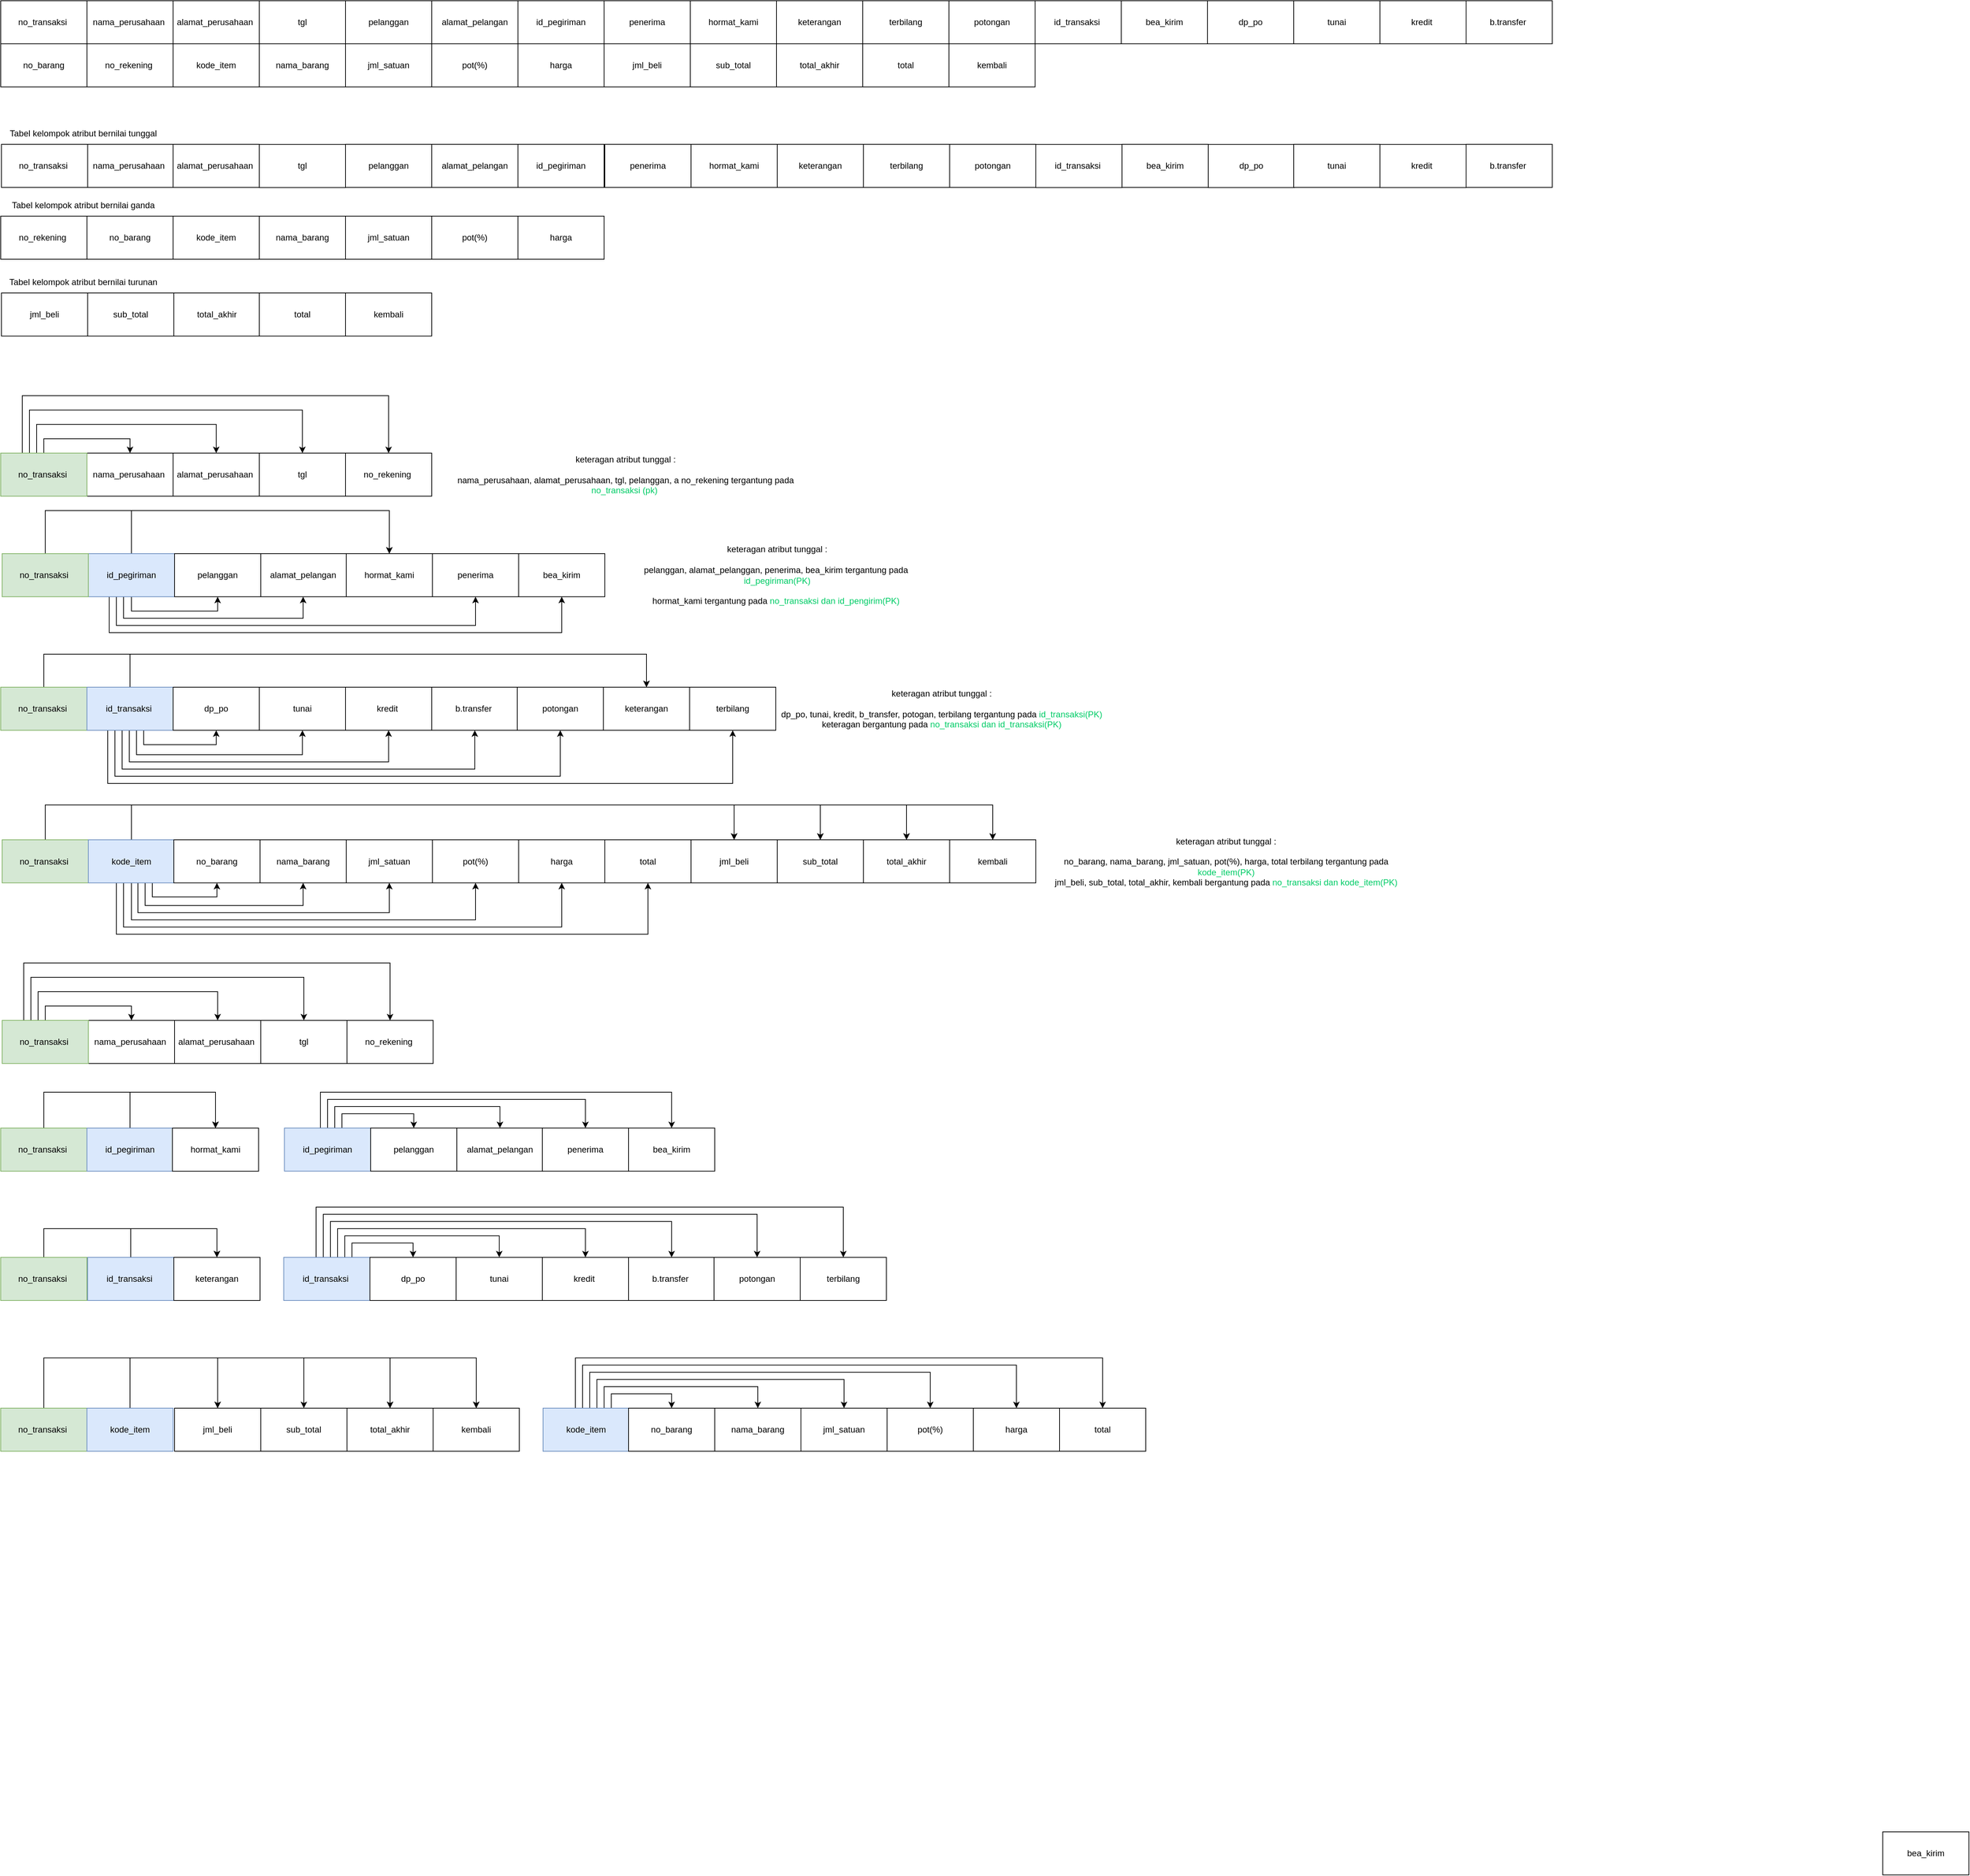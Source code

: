 <mxfile version="22.1.11" type="github">
  <diagram name="Page-1" id="kBbhrOJurJT0HmkiyJ2V">
    <mxGraphModel dx="1820" dy="1004" grid="1" gridSize="10" guides="1" tooltips="1" connect="1" arrows="1" fold="1" page="1" pageScale="1" pageWidth="850" pageHeight="1100" math="0" shadow="0">
      <root>
        <mxCell id="0" />
        <mxCell id="1" parent="0" />
        <mxCell id="bpbYqcK5zOJnf0tQpgTc-2" value="nama_perusahaan&amp;nbsp;" style="rounded=0;whiteSpace=wrap;html=1;" parent="1" vertex="1">
          <mxGeometry x="150" y="130" width="120" height="60" as="geometry" />
        </mxCell>
        <mxCell id="bpbYqcK5zOJnf0tQpgTc-3" value="alamat_perusahaan&amp;nbsp;" style="rounded=0;whiteSpace=wrap;html=1;" parent="1" vertex="1">
          <mxGeometry x="270" y="130" width="120" height="60" as="geometry" />
        </mxCell>
        <mxCell id="bpbYqcK5zOJnf0tQpgTc-4" value="no_transaksi&amp;nbsp;" style="rounded=0;whiteSpace=wrap;html=1;" parent="1" vertex="1">
          <mxGeometry x="30" y="130" width="120" height="60" as="geometry" />
        </mxCell>
        <mxCell id="bpbYqcK5zOJnf0tQpgTc-5" value="tgl" style="rounded=0;whiteSpace=wrap;html=1;" parent="1" vertex="1">
          <mxGeometry x="390" y="130" width="120" height="60" as="geometry" />
        </mxCell>
        <mxCell id="bpbYqcK5zOJnf0tQpgTc-7" value="alamat_pelangan" style="rounded=0;whiteSpace=wrap;html=1;" parent="1" vertex="1">
          <mxGeometry x="630" y="130" width="120" height="60" as="geometry" />
        </mxCell>
        <mxCell id="bpbYqcK5zOJnf0tQpgTc-8" value="penerima" style="rounded=0;whiteSpace=wrap;html=1;" parent="1" vertex="1">
          <mxGeometry x="870" y="130" width="120" height="60" as="geometry" />
        </mxCell>
        <mxCell id="bpbYqcK5zOJnf0tQpgTc-9" value="hormat_kami" style="rounded=0;whiteSpace=wrap;html=1;" parent="1" vertex="1">
          <mxGeometry x="990" y="130" width="120" height="60" as="geometry" />
        </mxCell>
        <mxCell id="bpbYqcK5zOJnf0tQpgTc-10" value="keterangan" style="rounded=0;whiteSpace=wrap;html=1;" parent="1" vertex="1">
          <mxGeometry x="1110" y="130" width="120" height="60" as="geometry" />
        </mxCell>
        <mxCell id="bpbYqcK5zOJnf0tQpgTc-11" value="terbilang" style="rounded=0;whiteSpace=wrap;html=1;" parent="1" vertex="1">
          <mxGeometry x="1230" y="130" width="120" height="60" as="geometry" />
        </mxCell>
        <mxCell id="bpbYqcK5zOJnf0tQpgTc-12" value="potongan" style="rounded=0;whiteSpace=wrap;html=1;" parent="1" vertex="1">
          <mxGeometry x="1350" y="130" width="120" height="60" as="geometry" />
        </mxCell>
        <mxCell id="bpbYqcK5zOJnf0tQpgTc-13" value="id_transaksi&amp;nbsp;" style="rounded=0;whiteSpace=wrap;html=1;" parent="1" vertex="1">
          <mxGeometry x="1470" y="130" width="120" height="60" as="geometry" />
        </mxCell>
        <mxCell id="bpbYqcK5zOJnf0tQpgTc-14" value="dp_po" style="rounded=0;whiteSpace=wrap;html=1;" parent="1" vertex="1">
          <mxGeometry x="1710" y="130" width="120" height="60" as="geometry" />
        </mxCell>
        <mxCell id="bpbYqcK5zOJnf0tQpgTc-15" value="tunai" style="rounded=0;whiteSpace=wrap;html=1;" parent="1" vertex="1">
          <mxGeometry x="1830" y="130" width="120" height="60" as="geometry" />
        </mxCell>
        <mxCell id="bpbYqcK5zOJnf0tQpgTc-16" value="kredit&amp;nbsp;" style="rounded=0;whiteSpace=wrap;html=1;" parent="1" vertex="1">
          <mxGeometry x="1950" y="130" width="120" height="60" as="geometry" />
        </mxCell>
        <mxCell id="bpbYqcK5zOJnf0tQpgTc-17" value="b.transfer&amp;nbsp;" style="rounded=0;whiteSpace=wrap;html=1;" parent="1" vertex="1">
          <mxGeometry x="2070" y="130" width="120" height="60" as="geometry" />
        </mxCell>
        <mxCell id="bpbYqcK5zOJnf0tQpgTc-18" value="no_barang" style="rounded=0;whiteSpace=wrap;html=1;" parent="1" vertex="1">
          <mxGeometry x="30" y="190" width="120" height="60" as="geometry" />
        </mxCell>
        <mxCell id="bpbYqcK5zOJnf0tQpgTc-20" value="no_rekening&amp;nbsp;" style="rounded=0;whiteSpace=wrap;html=1;" parent="1" vertex="1">
          <mxGeometry x="150" y="190" width="120" height="60" as="geometry" />
        </mxCell>
        <mxCell id="bpbYqcK5zOJnf0tQpgTc-21" value="kode_item" style="rounded=0;whiteSpace=wrap;html=1;" parent="1" vertex="1">
          <mxGeometry x="270" y="190" width="120" height="60" as="geometry" />
        </mxCell>
        <mxCell id="bpbYqcK5zOJnf0tQpgTc-22" value="nama_barang" style="rounded=0;whiteSpace=wrap;html=1;" parent="1" vertex="1">
          <mxGeometry x="390" y="190" width="120" height="60" as="geometry" />
        </mxCell>
        <mxCell id="bpbYqcK5zOJnf0tQpgTc-23" value="jml_satuan" style="rounded=0;whiteSpace=wrap;html=1;" parent="1" vertex="1">
          <mxGeometry x="510" y="190" width="120" height="60" as="geometry" />
        </mxCell>
        <mxCell id="bpbYqcK5zOJnf0tQpgTc-24" value="pot(%)" style="rounded=0;whiteSpace=wrap;html=1;" parent="1" vertex="1">
          <mxGeometry x="630" y="190" width="120" height="60" as="geometry" />
        </mxCell>
        <mxCell id="bpbYqcK5zOJnf0tQpgTc-25" value="harga" style="rounded=0;whiteSpace=wrap;html=1;" parent="1" vertex="1">
          <mxGeometry x="750" y="190" width="120" height="60" as="geometry" />
        </mxCell>
        <mxCell id="bpbYqcK5zOJnf0tQpgTc-26" value="jml_beli" style="rounded=0;whiteSpace=wrap;html=1;" parent="1" vertex="1">
          <mxGeometry x="870" y="190" width="120" height="60" as="geometry" />
        </mxCell>
        <mxCell id="bpbYqcK5zOJnf0tQpgTc-27" value="sub_total" style="rounded=0;whiteSpace=wrap;html=1;" parent="1" vertex="1">
          <mxGeometry x="990" y="190" width="120" height="60" as="geometry" />
        </mxCell>
        <mxCell id="bpbYqcK5zOJnf0tQpgTc-28" value="total_akhir" style="rounded=0;whiteSpace=wrap;html=1;" parent="1" vertex="1">
          <mxGeometry x="1110" y="190" width="120" height="60" as="geometry" />
        </mxCell>
        <mxCell id="bpbYqcK5zOJnf0tQpgTc-31" value="nama_perusahaan&amp;nbsp;" style="rounded=0;whiteSpace=wrap;html=1;" parent="1" vertex="1">
          <mxGeometry x="150" y="330" width="120" height="60" as="geometry" />
        </mxCell>
        <mxCell id="bpbYqcK5zOJnf0tQpgTc-32" value="alamat_perusahaan&amp;nbsp;" style="rounded=0;whiteSpace=wrap;html=1;" parent="1" vertex="1">
          <mxGeometry x="270" y="330" width="120" height="60" as="geometry" />
        </mxCell>
        <mxCell id="bpbYqcK5zOJnf0tQpgTc-33" value="no_transaksi&amp;nbsp;" style="rounded=0;whiteSpace=wrap;html=1;" parent="1" vertex="1">
          <mxGeometry x="31" y="330" width="120" height="60" as="geometry" />
        </mxCell>
        <mxCell id="bpbYqcK5zOJnf0tQpgTc-34" value="tgl" style="rounded=0;whiteSpace=wrap;html=1;" parent="1" vertex="1">
          <mxGeometry x="390" y="330.18" width="120" height="60" as="geometry" />
        </mxCell>
        <mxCell id="bpbYqcK5zOJnf0tQpgTc-35" value="pelanggan" style="rounded=0;whiteSpace=wrap;html=1;" parent="1" vertex="1">
          <mxGeometry x="510" y="330" width="120" height="60" as="geometry" />
        </mxCell>
        <mxCell id="bpbYqcK5zOJnf0tQpgTc-37" value="alamat_pelangan" style="rounded=0;whiteSpace=wrap;html=1;" parent="1" vertex="1">
          <mxGeometry x="630" y="330" width="120" height="60" as="geometry" />
        </mxCell>
        <mxCell id="bpbYqcK5zOJnf0tQpgTc-38" value="penerima" style="rounded=0;whiteSpace=wrap;html=1;" parent="1" vertex="1">
          <mxGeometry x="871" y="330" width="120" height="60" as="geometry" />
        </mxCell>
        <mxCell id="bpbYqcK5zOJnf0tQpgTc-41" value="keterangan" style="rounded=0;whiteSpace=wrap;html=1;" parent="1" vertex="1">
          <mxGeometry x="1111" y="330" width="120" height="60" as="geometry" />
        </mxCell>
        <mxCell id="bpbYqcK5zOJnf0tQpgTc-42" value="terbilang" style="rounded=0;whiteSpace=wrap;html=1;" parent="1" vertex="1">
          <mxGeometry x="1231" y="330" width="120" height="60" as="geometry" />
        </mxCell>
        <mxCell id="bpbYqcK5zOJnf0tQpgTc-43" value="potongan" style="rounded=0;whiteSpace=wrap;html=1;" parent="1" vertex="1">
          <mxGeometry x="1351" y="330" width="120" height="60" as="geometry" />
        </mxCell>
        <mxCell id="bpbYqcK5zOJnf0tQpgTc-44" value="id_transaksi&amp;nbsp;" style="rounded=0;whiteSpace=wrap;html=1;" parent="1" vertex="1">
          <mxGeometry x="1471" y="330.18" width="120" height="60" as="geometry" />
        </mxCell>
        <mxCell id="bpbYqcK5zOJnf0tQpgTc-45" value="dp_po" style="rounded=0;whiteSpace=wrap;html=1;" parent="1" vertex="1">
          <mxGeometry x="1711" y="330.18" width="120" height="60" as="geometry" />
        </mxCell>
        <mxCell id="bpbYqcK5zOJnf0tQpgTc-46" value="tunai" style="rounded=0;whiteSpace=wrap;html=1;" parent="1" vertex="1">
          <mxGeometry x="1830" y="330" width="120" height="60" as="geometry" />
        </mxCell>
        <mxCell id="bpbYqcK5zOJnf0tQpgTc-47" value="kredit&amp;nbsp;" style="rounded=0;whiteSpace=wrap;html=1;" parent="1" vertex="1">
          <mxGeometry x="1950" y="330.18" width="120" height="60" as="geometry" />
        </mxCell>
        <mxCell id="bpbYqcK5zOJnf0tQpgTc-48" value="b.transfer&amp;nbsp;" style="rounded=0;whiteSpace=wrap;html=1;" parent="1" vertex="1">
          <mxGeometry x="2070" y="330" width="120" height="60" as="geometry" />
        </mxCell>
        <mxCell id="bpbYqcK5zOJnf0tQpgTc-51" value="no_rekening&amp;nbsp;" style="rounded=0;whiteSpace=wrap;html=1;" parent="1" vertex="1">
          <mxGeometry x="30" y="430" width="120" height="60" as="geometry" />
        </mxCell>
        <mxCell id="bpbYqcK5zOJnf0tQpgTc-52" value="no_barang" style="rounded=0;whiteSpace=wrap;html=1;" parent="1" vertex="1">
          <mxGeometry x="150" y="430" width="120" height="60" as="geometry" />
        </mxCell>
        <mxCell id="bpbYqcK5zOJnf0tQpgTc-53" value="kode_item" style="rounded=0;whiteSpace=wrap;html=1;" parent="1" vertex="1">
          <mxGeometry x="270" y="430" width="120" height="60" as="geometry" />
        </mxCell>
        <mxCell id="bpbYqcK5zOJnf0tQpgTc-54" value="nama_barang" style="rounded=0;whiteSpace=wrap;html=1;" parent="1" vertex="1">
          <mxGeometry x="390" y="430" width="120" height="60" as="geometry" />
        </mxCell>
        <mxCell id="bpbYqcK5zOJnf0tQpgTc-55" value="jml_satuan" style="rounded=0;whiteSpace=wrap;html=1;" parent="1" vertex="1">
          <mxGeometry x="510" y="430" width="120" height="60" as="geometry" />
        </mxCell>
        <mxCell id="bpbYqcK5zOJnf0tQpgTc-56" value="pot(%)" style="rounded=0;whiteSpace=wrap;html=1;" parent="1" vertex="1">
          <mxGeometry x="630" y="430" width="120" height="60" as="geometry" />
        </mxCell>
        <mxCell id="bpbYqcK5zOJnf0tQpgTc-57" value="harga" style="rounded=0;whiteSpace=wrap;html=1;" parent="1" vertex="1">
          <mxGeometry x="750" y="430" width="120" height="60" as="geometry" />
        </mxCell>
        <mxCell id="bpbYqcK5zOJnf0tQpgTc-59" value="jml_beli" style="rounded=0;whiteSpace=wrap;html=1;" parent="1" vertex="1">
          <mxGeometry x="31" y="537" width="120" height="60" as="geometry" />
        </mxCell>
        <mxCell id="bpbYqcK5zOJnf0tQpgTc-60" value="sub_total" style="rounded=0;whiteSpace=wrap;html=1;" parent="1" vertex="1">
          <mxGeometry x="151" y="537" width="120" height="60" as="geometry" />
        </mxCell>
        <mxCell id="bpbYqcK5zOJnf0tQpgTc-61" value="total_akhir" style="rounded=0;whiteSpace=wrap;html=1;" parent="1" vertex="1">
          <mxGeometry x="271" y="537" width="120" height="60" as="geometry" />
        </mxCell>
        <mxCell id="bpbYqcK5zOJnf0tQpgTc-62" value="Tabel kelompok atribut bernilai tunggal" style="text;html=1;strokeColor=none;fillColor=none;align=center;verticalAlign=middle;whiteSpace=wrap;rounded=0;" parent="1" vertex="1">
          <mxGeometry x="30" y="300" width="230" height="30" as="geometry" />
        </mxCell>
        <mxCell id="bpbYqcK5zOJnf0tQpgTc-63" value="Tabel kelompok atribut bernilai ganda" style="text;html=1;strokeColor=none;fillColor=none;align=center;verticalAlign=middle;whiteSpace=wrap;rounded=0;" parent="1" vertex="1">
          <mxGeometry x="30" y="400" width="230" height="30" as="geometry" />
        </mxCell>
        <mxCell id="bpbYqcK5zOJnf0tQpgTc-64" value="Tabel kelompok atribut bernilai turunan" style="text;html=1;strokeColor=none;fillColor=none;align=center;verticalAlign=middle;whiteSpace=wrap;rounded=0;" parent="1" vertex="1">
          <mxGeometry x="30" y="507" width="230" height="30" as="geometry" />
        </mxCell>
        <mxCell id="bpbYqcK5zOJnf0tQpgTc-66" value="nama_perusahaan&amp;nbsp;" style="rounded=0;whiteSpace=wrap;html=1;" parent="1" vertex="1">
          <mxGeometry x="150" y="760" width="120" height="60" as="geometry" />
        </mxCell>
        <mxCell id="bpbYqcK5zOJnf0tQpgTc-67" value="alamat_perusahaan&amp;nbsp;" style="rounded=0;whiteSpace=wrap;html=1;" parent="1" vertex="1">
          <mxGeometry x="270" y="760" width="120" height="60" as="geometry" />
        </mxCell>
        <mxCell id="DfzfDWxTVEacT_CZlP5h-1" style="edgeStyle=orthogonalEdgeStyle;rounded=0;orthogonalLoop=1;jettySize=auto;html=1;entryX=0.5;entryY=0;entryDx=0;entryDy=0;" edge="1" parent="1" source="bpbYqcK5zOJnf0tQpgTc-68" target="bpbYqcK5zOJnf0tQpgTc-66">
          <mxGeometry relative="1" as="geometry" />
        </mxCell>
        <mxCell id="DfzfDWxTVEacT_CZlP5h-2" style="edgeStyle=orthogonalEdgeStyle;rounded=0;orthogonalLoop=1;jettySize=auto;html=1;entryX=0.5;entryY=0;entryDx=0;entryDy=0;" edge="1" parent="1" source="bpbYqcK5zOJnf0tQpgTc-68" target="bpbYqcK5zOJnf0tQpgTc-67">
          <mxGeometry relative="1" as="geometry">
            <Array as="points">
              <mxPoint x="80" y="720" />
              <mxPoint x="330" y="720" />
            </Array>
          </mxGeometry>
        </mxCell>
        <mxCell id="DfzfDWxTVEacT_CZlP5h-3" style="edgeStyle=orthogonalEdgeStyle;rounded=0;orthogonalLoop=1;jettySize=auto;html=1;entryX=0.5;entryY=0;entryDx=0;entryDy=0;" edge="1" parent="1" source="bpbYqcK5zOJnf0tQpgTc-68" target="bpbYqcK5zOJnf0tQpgTc-69">
          <mxGeometry relative="1" as="geometry">
            <Array as="points">
              <mxPoint x="70" y="700" />
              <mxPoint x="450" y="700" />
            </Array>
          </mxGeometry>
        </mxCell>
        <mxCell id="DfzfDWxTVEacT_CZlP5h-4" style="edgeStyle=orthogonalEdgeStyle;rounded=0;orthogonalLoop=1;jettySize=auto;html=1;entryX=0.5;entryY=0;entryDx=0;entryDy=0;" edge="1" parent="1" source="bpbYqcK5zOJnf0tQpgTc-68" target="bpbYqcK5zOJnf0tQpgTc-73">
          <mxGeometry relative="1" as="geometry">
            <Array as="points">
              <mxPoint x="60" y="680" />
              <mxPoint x="570" y="680" />
            </Array>
          </mxGeometry>
        </mxCell>
        <mxCell id="bpbYqcK5zOJnf0tQpgTc-68" value="no_transaksi&amp;nbsp;" style="rounded=0;whiteSpace=wrap;html=1;fillColor=#d5e8d4;strokeColor=#82b366;" parent="1" vertex="1">
          <mxGeometry x="30" y="760" width="120" height="60" as="geometry" />
        </mxCell>
        <mxCell id="bpbYqcK5zOJnf0tQpgTc-69" value="tgl" style="rounded=0;whiteSpace=wrap;html=1;" parent="1" vertex="1">
          <mxGeometry x="390" y="760" width="120" height="60" as="geometry" />
        </mxCell>
        <mxCell id="bpbYqcK5zOJnf0tQpgTc-73" value="no_rekening&amp;nbsp;" style="rounded=0;whiteSpace=wrap;html=1;" parent="1" vertex="1">
          <mxGeometry x="510" y="760" width="120" height="60" as="geometry" />
        </mxCell>
        <mxCell id="bpbYqcK5zOJnf0tQpgTc-74" value="hormat_kami" style="rounded=0;whiteSpace=wrap;html=1;" parent="1" vertex="1">
          <mxGeometry x="991" y="330" width="120" height="60" as="geometry" />
        </mxCell>
        <mxCell id="bpbYqcK5zOJnf0tQpgTc-130" value="total" style="rounded=0;whiteSpace=wrap;html=1;" parent="1" vertex="1">
          <mxGeometry x="1230" y="190" width="120" height="60" as="geometry" />
        </mxCell>
        <mxCell id="feltQatrJIaa5L92mKcE-1" value="total" style="rounded=0;whiteSpace=wrap;html=1;" parent="1" vertex="1">
          <mxGeometry x="390" y="537" width="120" height="60" as="geometry" />
        </mxCell>
        <mxCell id="feltQatrJIaa5L92mKcE-2" value="kembali" style="rounded=0;whiteSpace=wrap;html=1;" parent="1" vertex="1">
          <mxGeometry x="510" y="537" width="120" height="60" as="geometry" />
        </mxCell>
        <mxCell id="GXvbKSVf6ufCUX1Tdscx-1" value="kembali" style="rounded=0;whiteSpace=wrap;html=1;" parent="1" vertex="1">
          <mxGeometry x="1350" y="190" width="120" height="60" as="geometry" />
        </mxCell>
        <mxCell id="GXvbKSVf6ufCUX1Tdscx-2" value="keteragan atribut tunggal :&lt;br&gt;&lt;br&gt;nama_perusahaan, alamat_perusahaan, tgl, pelanggan, a no_rekening tergantung pada &lt;font color=&quot;#00cc66&quot;&gt;no_transaksi&amp;nbsp;&lt;/font&gt;&lt;font color=&quot;#00cc66&quot;&gt;(pk)&lt;/font&gt;&amp;nbsp;" style="text;html=1;strokeColor=none;fillColor=none;align=center;verticalAlign=middle;whiteSpace=wrap;rounded=0;" parent="1" vertex="1">
          <mxGeometry x="630" y="760" width="540" height="60" as="geometry" />
        </mxCell>
        <mxCell id="GXvbKSVf6ufCUX1Tdscx-3" value="keteragan atribut tunggal :&lt;br&gt;&lt;br&gt;pelanggan, alamat_pelanggan, penerima, bea_kirim tergantung pada&amp;nbsp;&lt;br&gt;&lt;font color=&quot;#00cc66&quot;&gt;id_pegiriman(PK)&lt;br&gt;&lt;br&gt;&lt;/font&gt;hormat_kami tergantung pada &lt;font color=&quot;#00cc66&quot;&gt;no_transaksi dan id_pengirim(PK)&amp;nbsp;&lt;br&gt;&lt;/font&gt;" style="text;html=1;strokeColor=none;fillColor=none;align=center;verticalAlign=middle;whiteSpace=wrap;rounded=0;" parent="1" vertex="1">
          <mxGeometry x="871" y="885" width="480" height="90" as="geometry" />
        </mxCell>
        <mxCell id="GXvbKSVf6ufCUX1Tdscx-14" value="keteragan atribut tunggal :&lt;br&gt;&lt;br&gt;dp_po, tunai, kredit, b_transfer, potogan, terbilang tergantung pada &lt;font color=&quot;#00cc66&quot;&gt;id_transaksi(PK)&lt;/font&gt;&lt;br&gt;keteragan bergantung pada &lt;font color=&quot;#00cc66&quot;&gt;no_transaksi dan id_transaksi(PK)&lt;/font&gt;" style="text;html=1;strokeColor=none;fillColor=none;align=center;verticalAlign=middle;whiteSpace=wrap;rounded=0;" parent="1" vertex="1">
          <mxGeometry x="1110" y="1081.5" width="460" height="69" as="geometry" />
        </mxCell>
        <mxCell id="GXvbKSVf6ufCUX1Tdscx-15" value="pelanggan" style="rounded=0;whiteSpace=wrap;html=1;" parent="1" vertex="1">
          <mxGeometry x="510" y="130" width="120" height="60" as="geometry" />
        </mxCell>
        <mxCell id="GXvbKSVf6ufCUX1Tdscx-132" value="id_pegiriman" style="rounded=0;whiteSpace=wrap;html=1;" parent="1" vertex="1">
          <mxGeometry x="750" y="330" width="120" height="60" as="geometry" />
        </mxCell>
        <mxCell id="GXvbKSVf6ufCUX1Tdscx-133" value="id_pegiriman" style="rounded=0;whiteSpace=wrap;html=1;" parent="1" vertex="1">
          <mxGeometry x="750" y="130" width="120" height="60" as="geometry" />
        </mxCell>
        <mxCell id="GXvbKSVf6ufCUX1Tdscx-134" value="bea_kirim" style="rounded=0;whiteSpace=wrap;html=1;" parent="1" vertex="1">
          <mxGeometry x="1590" y="130" width="120" height="60" as="geometry" />
        </mxCell>
        <mxCell id="GXvbKSVf6ufCUX1Tdscx-135" value="bea_kirim" style="rounded=0;whiteSpace=wrap;html=1;" parent="1" vertex="1">
          <mxGeometry x="1591" y="330" width="120" height="60" as="geometry" />
        </mxCell>
        <mxCell id="DfzfDWxTVEacT_CZlP5h-13" style="edgeStyle=orthogonalEdgeStyle;rounded=0;orthogonalLoop=1;jettySize=auto;html=1;entryX=0.5;entryY=0;entryDx=0;entryDy=0;" edge="1" parent="1" source="DfzfDWxTVEacT_CZlP5h-5" target="DfzfDWxTVEacT_CZlP5h-9">
          <mxGeometry relative="1" as="geometry">
            <Array as="points">
              <mxPoint x="212" y="840" />
              <mxPoint x="571" y="840" />
            </Array>
          </mxGeometry>
        </mxCell>
        <mxCell id="DfzfDWxTVEacT_CZlP5h-14" style="edgeStyle=orthogonalEdgeStyle;rounded=0;orthogonalLoop=1;jettySize=auto;html=1;entryX=0.5;entryY=1;entryDx=0;entryDy=0;" edge="1" parent="1" source="DfzfDWxTVEacT_CZlP5h-5" target="DfzfDWxTVEacT_CZlP5h-8">
          <mxGeometry relative="1" as="geometry">
            <Array as="points">
              <mxPoint x="212" y="980" />
              <mxPoint x="332" y="980" />
            </Array>
          </mxGeometry>
        </mxCell>
        <mxCell id="DfzfDWxTVEacT_CZlP5h-15" style="edgeStyle=orthogonalEdgeStyle;rounded=0;orthogonalLoop=1;jettySize=auto;html=1;entryX=0.5;entryY=1;entryDx=0;entryDy=0;" edge="1" parent="1" source="DfzfDWxTVEacT_CZlP5h-5" target="DfzfDWxTVEacT_CZlP5h-7">
          <mxGeometry relative="1" as="geometry">
            <Array as="points">
              <mxPoint x="201" y="990" />
              <mxPoint x="451" y="990" />
            </Array>
          </mxGeometry>
        </mxCell>
        <mxCell id="DfzfDWxTVEacT_CZlP5h-16" style="edgeStyle=orthogonalEdgeStyle;rounded=0;orthogonalLoop=1;jettySize=auto;html=1;entryX=0.5;entryY=1;entryDx=0;entryDy=0;" edge="1" parent="1" source="DfzfDWxTVEacT_CZlP5h-5" target="DfzfDWxTVEacT_CZlP5h-11">
          <mxGeometry relative="1" as="geometry">
            <Array as="points">
              <mxPoint x="191" y="1000" />
              <mxPoint x="691" y="1000" />
            </Array>
          </mxGeometry>
        </mxCell>
        <mxCell id="DfzfDWxTVEacT_CZlP5h-17" style="edgeStyle=orthogonalEdgeStyle;rounded=0;orthogonalLoop=1;jettySize=auto;html=1;entryX=0.5;entryY=1;entryDx=0;entryDy=0;" edge="1" parent="1" source="DfzfDWxTVEacT_CZlP5h-5" target="DfzfDWxTVEacT_CZlP5h-10">
          <mxGeometry relative="1" as="geometry">
            <Array as="points">
              <mxPoint x="181" y="1010" />
              <mxPoint x="811" y="1010" />
            </Array>
          </mxGeometry>
        </mxCell>
        <mxCell id="DfzfDWxTVEacT_CZlP5h-5" value="id_pegiriman" style="rounded=0;whiteSpace=wrap;html=1;fillColor=#dae8fc;strokeColor=#6c8ebf;" vertex="1" parent="1">
          <mxGeometry x="152" y="900" width="120" height="60" as="geometry" />
        </mxCell>
        <mxCell id="DfzfDWxTVEacT_CZlP5h-12" style="edgeStyle=orthogonalEdgeStyle;rounded=0;orthogonalLoop=1;jettySize=auto;html=1;entryX=0.5;entryY=0;entryDx=0;entryDy=0;" edge="1" parent="1" source="DfzfDWxTVEacT_CZlP5h-6" target="DfzfDWxTVEacT_CZlP5h-9">
          <mxGeometry relative="1" as="geometry">
            <Array as="points">
              <mxPoint x="92" y="840" />
              <mxPoint x="571" y="840" />
            </Array>
          </mxGeometry>
        </mxCell>
        <mxCell id="DfzfDWxTVEacT_CZlP5h-6" value="no_transaksi&amp;nbsp;" style="rounded=0;whiteSpace=wrap;html=1;fillColor=#d5e8d4;strokeColor=#82b366;" vertex="1" parent="1">
          <mxGeometry x="32" y="900" width="120" height="60" as="geometry" />
        </mxCell>
        <mxCell id="DfzfDWxTVEacT_CZlP5h-7" value="alamat_pelangan" style="rounded=0;whiteSpace=wrap;html=1;" vertex="1" parent="1">
          <mxGeometry x="391" y="900" width="120" height="60" as="geometry" />
        </mxCell>
        <mxCell id="DfzfDWxTVEacT_CZlP5h-8" value="pelanggan" style="rounded=0;whiteSpace=wrap;html=1;" vertex="1" parent="1">
          <mxGeometry x="272" y="900" width="120" height="60" as="geometry" />
        </mxCell>
        <mxCell id="DfzfDWxTVEacT_CZlP5h-9" value="hormat_kami" style="rounded=0;whiteSpace=wrap;html=1;" vertex="1" parent="1">
          <mxGeometry x="511" y="900" width="120" height="60" as="geometry" />
        </mxCell>
        <mxCell id="DfzfDWxTVEacT_CZlP5h-10" value="bea_kirim" style="rounded=0;whiteSpace=wrap;html=1;" vertex="1" parent="1">
          <mxGeometry x="751" y="900" width="120" height="60" as="geometry" />
        </mxCell>
        <mxCell id="DfzfDWxTVEacT_CZlP5h-11" value="penerima" style="rounded=0;whiteSpace=wrap;html=1;" vertex="1" parent="1">
          <mxGeometry x="631" y="900" width="120" height="60" as="geometry" />
        </mxCell>
        <mxCell id="DfzfDWxTVEacT_CZlP5h-33" style="edgeStyle=orthogonalEdgeStyle;rounded=0;orthogonalLoop=1;jettySize=auto;html=1;entryX=0.5;entryY=0;entryDx=0;entryDy=0;" edge="1" parent="1" source="DfzfDWxTVEacT_CZlP5h-18" target="DfzfDWxTVEacT_CZlP5h-25">
          <mxGeometry relative="1" as="geometry">
            <Array as="points">
              <mxPoint x="90" y="1040" />
              <mxPoint x="929" y="1040" />
            </Array>
          </mxGeometry>
        </mxCell>
        <mxCell id="DfzfDWxTVEacT_CZlP5h-18" value="no_transaksi&amp;nbsp;" style="rounded=0;whiteSpace=wrap;html=1;fillColor=#d5e8d4;strokeColor=#82b366;" vertex="1" parent="1">
          <mxGeometry x="30" y="1086" width="120" height="60" as="geometry" />
        </mxCell>
        <mxCell id="DfzfDWxTVEacT_CZlP5h-27" style="edgeStyle=orthogonalEdgeStyle;rounded=0;orthogonalLoop=1;jettySize=auto;html=1;entryX=0.5;entryY=1;entryDx=0;entryDy=0;" edge="1" parent="1" source="DfzfDWxTVEacT_CZlP5h-19" target="DfzfDWxTVEacT_CZlP5h-20">
          <mxGeometry relative="1" as="geometry">
            <Array as="points">
              <mxPoint x="229" y="1166" />
              <mxPoint x="330" y="1166" />
            </Array>
          </mxGeometry>
        </mxCell>
        <mxCell id="DfzfDWxTVEacT_CZlP5h-28" style="edgeStyle=orthogonalEdgeStyle;rounded=0;orthogonalLoop=1;jettySize=auto;html=1;entryX=0.5;entryY=1;entryDx=0;entryDy=0;" edge="1" parent="1" source="DfzfDWxTVEacT_CZlP5h-19" target="DfzfDWxTVEacT_CZlP5h-21">
          <mxGeometry relative="1" as="geometry">
            <Array as="points">
              <mxPoint x="219" y="1180" />
              <mxPoint x="450" y="1180" />
            </Array>
          </mxGeometry>
        </mxCell>
        <mxCell id="DfzfDWxTVEacT_CZlP5h-29" style="edgeStyle=orthogonalEdgeStyle;rounded=0;orthogonalLoop=1;jettySize=auto;html=1;entryX=0.5;entryY=1;entryDx=0;entryDy=0;" edge="1" parent="1" source="DfzfDWxTVEacT_CZlP5h-19" target="DfzfDWxTVEacT_CZlP5h-22">
          <mxGeometry relative="1" as="geometry">
            <Array as="points">
              <mxPoint x="209" y="1190" />
              <mxPoint x="570" y="1190" />
            </Array>
          </mxGeometry>
        </mxCell>
        <mxCell id="DfzfDWxTVEacT_CZlP5h-30" style="edgeStyle=orthogonalEdgeStyle;rounded=0;orthogonalLoop=1;jettySize=auto;html=1;entryX=0.5;entryY=1;entryDx=0;entryDy=0;" edge="1" parent="1" source="DfzfDWxTVEacT_CZlP5h-19" target="DfzfDWxTVEacT_CZlP5h-23">
          <mxGeometry relative="1" as="geometry">
            <Array as="points">
              <mxPoint x="199" y="1200" />
              <mxPoint x="690" y="1200" />
            </Array>
          </mxGeometry>
        </mxCell>
        <mxCell id="DfzfDWxTVEacT_CZlP5h-31" style="edgeStyle=orthogonalEdgeStyle;rounded=0;orthogonalLoop=1;jettySize=auto;html=1;entryX=0.5;entryY=0;entryDx=0;entryDy=0;" edge="1" parent="1" source="DfzfDWxTVEacT_CZlP5h-19" target="DfzfDWxTVEacT_CZlP5h-25">
          <mxGeometry relative="1" as="geometry">
            <Array as="points">
              <mxPoint x="210" y="1040" />
              <mxPoint x="929" y="1040" />
            </Array>
          </mxGeometry>
        </mxCell>
        <mxCell id="DfzfDWxTVEacT_CZlP5h-34" style="edgeStyle=orthogonalEdgeStyle;rounded=0;orthogonalLoop=1;jettySize=auto;html=1;entryX=0.5;entryY=1;entryDx=0;entryDy=0;" edge="1" parent="1" source="DfzfDWxTVEacT_CZlP5h-19" target="DfzfDWxTVEacT_CZlP5h-24">
          <mxGeometry relative="1" as="geometry">
            <Array as="points">
              <mxPoint x="189" y="1210" />
              <mxPoint x="809" y="1210" />
            </Array>
          </mxGeometry>
        </mxCell>
        <mxCell id="DfzfDWxTVEacT_CZlP5h-35" style="edgeStyle=orthogonalEdgeStyle;rounded=0;orthogonalLoop=1;jettySize=auto;html=1;entryX=0.5;entryY=1;entryDx=0;entryDy=0;" edge="1" parent="1" source="DfzfDWxTVEacT_CZlP5h-19" target="DfzfDWxTVEacT_CZlP5h-26">
          <mxGeometry relative="1" as="geometry">
            <Array as="points">
              <mxPoint x="179" y="1220" />
              <mxPoint x="1049" y="1220" />
            </Array>
          </mxGeometry>
        </mxCell>
        <mxCell id="DfzfDWxTVEacT_CZlP5h-19" value="id_transaksi&amp;nbsp;" style="rounded=0;whiteSpace=wrap;html=1;fillColor=#dae8fc;strokeColor=#6c8ebf;" vertex="1" parent="1">
          <mxGeometry x="150" y="1086" width="120" height="60" as="geometry" />
        </mxCell>
        <mxCell id="DfzfDWxTVEacT_CZlP5h-20" value="dp_po" style="rounded=0;whiteSpace=wrap;html=1;" vertex="1" parent="1">
          <mxGeometry x="270" y="1086" width="120" height="60" as="geometry" />
        </mxCell>
        <mxCell id="DfzfDWxTVEacT_CZlP5h-21" value="tunai" style="rounded=0;whiteSpace=wrap;html=1;" vertex="1" parent="1">
          <mxGeometry x="390" y="1086" width="120" height="60" as="geometry" />
        </mxCell>
        <mxCell id="DfzfDWxTVEacT_CZlP5h-22" value="kredit&amp;nbsp;" style="rounded=0;whiteSpace=wrap;html=1;" vertex="1" parent="1">
          <mxGeometry x="510" y="1086" width="120" height="60" as="geometry" />
        </mxCell>
        <mxCell id="DfzfDWxTVEacT_CZlP5h-23" value="b.transfer&amp;nbsp;" style="rounded=0;whiteSpace=wrap;html=1;" vertex="1" parent="1">
          <mxGeometry x="630" y="1086" width="120" height="60" as="geometry" />
        </mxCell>
        <mxCell id="DfzfDWxTVEacT_CZlP5h-24" value="potongan" style="rounded=0;whiteSpace=wrap;html=1;" vertex="1" parent="1">
          <mxGeometry x="749" y="1086" width="120" height="60" as="geometry" />
        </mxCell>
        <mxCell id="DfzfDWxTVEacT_CZlP5h-25" value="keterangan" style="rounded=0;whiteSpace=wrap;html=1;" vertex="1" parent="1">
          <mxGeometry x="869" y="1086" width="120" height="60" as="geometry" />
        </mxCell>
        <mxCell id="DfzfDWxTVEacT_CZlP5h-26" value="terbilang" style="rounded=0;whiteSpace=wrap;html=1;" vertex="1" parent="1">
          <mxGeometry x="989" y="1086" width="120" height="60" as="geometry" />
        </mxCell>
        <mxCell id="DfzfDWxTVEacT_CZlP5h-68" style="edgeStyle=orthogonalEdgeStyle;rounded=0;orthogonalLoop=1;jettySize=auto;html=1;entryX=0.5;entryY=0;entryDx=0;entryDy=0;" edge="1" parent="1" source="DfzfDWxTVEacT_CZlP5h-36" target="DfzfDWxTVEacT_CZlP5h-53">
          <mxGeometry relative="1" as="geometry">
            <Array as="points">
              <mxPoint x="92" y="1250" />
              <mxPoint x="1051" y="1250" />
            </Array>
          </mxGeometry>
        </mxCell>
        <mxCell id="DfzfDWxTVEacT_CZlP5h-69" style="edgeStyle=orthogonalEdgeStyle;rounded=0;orthogonalLoop=1;jettySize=auto;html=1;entryX=0.5;entryY=0;entryDx=0;entryDy=0;" edge="1" parent="1" source="DfzfDWxTVEacT_CZlP5h-36" target="DfzfDWxTVEacT_CZlP5h-54">
          <mxGeometry relative="1" as="geometry">
            <Array as="points">
              <mxPoint x="92" y="1250" />
              <mxPoint x="1171" y="1250" />
            </Array>
          </mxGeometry>
        </mxCell>
        <mxCell id="DfzfDWxTVEacT_CZlP5h-70" style="edgeStyle=orthogonalEdgeStyle;rounded=0;orthogonalLoop=1;jettySize=auto;html=1;entryX=0.5;entryY=0;entryDx=0;entryDy=0;" edge="1" parent="1" source="DfzfDWxTVEacT_CZlP5h-36" target="DfzfDWxTVEacT_CZlP5h-55">
          <mxGeometry relative="1" as="geometry">
            <Array as="points">
              <mxPoint x="92" y="1250" />
              <mxPoint x="1291" y="1250" />
            </Array>
          </mxGeometry>
        </mxCell>
        <mxCell id="DfzfDWxTVEacT_CZlP5h-71" style="edgeStyle=orthogonalEdgeStyle;rounded=0;orthogonalLoop=1;jettySize=auto;html=1;entryX=0.5;entryY=0;entryDx=0;entryDy=0;" edge="1" parent="1" source="DfzfDWxTVEacT_CZlP5h-36" target="DfzfDWxTVEacT_CZlP5h-57">
          <mxGeometry relative="1" as="geometry">
            <Array as="points">
              <mxPoint x="92" y="1250" />
              <mxPoint x="1411" y="1250" />
            </Array>
          </mxGeometry>
        </mxCell>
        <mxCell id="DfzfDWxTVEacT_CZlP5h-36" value="no_transaksi&amp;nbsp;" style="rounded=0;whiteSpace=wrap;html=1;fillColor=#d5e8d4;strokeColor=#82b366;" vertex="1" parent="1">
          <mxGeometry x="32" y="1298.5" width="120" height="60" as="geometry" />
        </mxCell>
        <mxCell id="DfzfDWxTVEacT_CZlP5h-58" style="edgeStyle=orthogonalEdgeStyle;rounded=0;orthogonalLoop=1;jettySize=auto;html=1;entryX=0.5;entryY=1;entryDx=0;entryDy=0;" edge="1" parent="1" source="DfzfDWxTVEacT_CZlP5h-37" target="DfzfDWxTVEacT_CZlP5h-38">
          <mxGeometry relative="1" as="geometry">
            <Array as="points">
              <mxPoint x="241" y="1378" />
              <mxPoint x="331" y="1378" />
            </Array>
          </mxGeometry>
        </mxCell>
        <mxCell id="DfzfDWxTVEacT_CZlP5h-59" style="edgeStyle=orthogonalEdgeStyle;rounded=0;orthogonalLoop=1;jettySize=auto;html=1;entryX=0.5;entryY=1;entryDx=0;entryDy=0;" edge="1" parent="1" source="DfzfDWxTVEacT_CZlP5h-37" target="DfzfDWxTVEacT_CZlP5h-49">
          <mxGeometry relative="1" as="geometry">
            <Array as="points">
              <mxPoint x="231" y="1390" />
              <mxPoint x="451" y="1390" />
            </Array>
          </mxGeometry>
        </mxCell>
        <mxCell id="DfzfDWxTVEacT_CZlP5h-60" style="edgeStyle=orthogonalEdgeStyle;rounded=0;orthogonalLoop=1;jettySize=auto;html=1;entryX=0.5;entryY=1;entryDx=0;entryDy=0;" edge="1" parent="1" source="DfzfDWxTVEacT_CZlP5h-37" target="DfzfDWxTVEacT_CZlP5h-50">
          <mxGeometry relative="1" as="geometry">
            <Array as="points">
              <mxPoint x="221" y="1400" />
              <mxPoint x="571" y="1400" />
            </Array>
          </mxGeometry>
        </mxCell>
        <mxCell id="DfzfDWxTVEacT_CZlP5h-61" style="edgeStyle=orthogonalEdgeStyle;rounded=0;orthogonalLoop=1;jettySize=auto;html=1;entryX=0.5;entryY=1;entryDx=0;entryDy=0;" edge="1" parent="1" source="DfzfDWxTVEacT_CZlP5h-37" target="DfzfDWxTVEacT_CZlP5h-51">
          <mxGeometry relative="1" as="geometry">
            <Array as="points">
              <mxPoint x="212" y="1410" />
              <mxPoint x="691" y="1410" />
            </Array>
          </mxGeometry>
        </mxCell>
        <mxCell id="DfzfDWxTVEacT_CZlP5h-62" style="edgeStyle=orthogonalEdgeStyle;rounded=0;orthogonalLoop=1;jettySize=auto;html=1;entryX=0.5;entryY=1;entryDx=0;entryDy=0;" edge="1" parent="1" source="DfzfDWxTVEacT_CZlP5h-37" target="DfzfDWxTVEacT_CZlP5h-52">
          <mxGeometry relative="1" as="geometry">
            <Array as="points">
              <mxPoint x="201" y="1420" />
              <mxPoint x="811" y="1420" />
            </Array>
          </mxGeometry>
        </mxCell>
        <mxCell id="DfzfDWxTVEacT_CZlP5h-63" style="edgeStyle=orthogonalEdgeStyle;rounded=0;orthogonalLoop=1;jettySize=auto;html=1;entryX=0.5;entryY=1;entryDx=0;entryDy=0;" edge="1" parent="1" source="DfzfDWxTVEacT_CZlP5h-37" target="DfzfDWxTVEacT_CZlP5h-56">
          <mxGeometry relative="1" as="geometry">
            <Array as="points">
              <mxPoint x="191" y="1430" />
              <mxPoint x="931" y="1430" />
            </Array>
          </mxGeometry>
        </mxCell>
        <mxCell id="DfzfDWxTVEacT_CZlP5h-64" style="edgeStyle=orthogonalEdgeStyle;rounded=0;orthogonalLoop=1;jettySize=auto;html=1;entryX=0.5;entryY=0;entryDx=0;entryDy=0;" edge="1" parent="1" source="DfzfDWxTVEacT_CZlP5h-37" target="DfzfDWxTVEacT_CZlP5h-53">
          <mxGeometry relative="1" as="geometry">
            <Array as="points">
              <mxPoint x="212" y="1250" />
              <mxPoint x="1051" y="1250" />
            </Array>
          </mxGeometry>
        </mxCell>
        <mxCell id="DfzfDWxTVEacT_CZlP5h-65" style="edgeStyle=orthogonalEdgeStyle;rounded=0;orthogonalLoop=1;jettySize=auto;html=1;entryX=0.5;entryY=0;entryDx=0;entryDy=0;" edge="1" parent="1" source="DfzfDWxTVEacT_CZlP5h-37" target="DfzfDWxTVEacT_CZlP5h-54">
          <mxGeometry relative="1" as="geometry">
            <Array as="points">
              <mxPoint x="212" y="1250" />
              <mxPoint x="1171" y="1250" />
            </Array>
          </mxGeometry>
        </mxCell>
        <mxCell id="DfzfDWxTVEacT_CZlP5h-66" style="edgeStyle=orthogonalEdgeStyle;rounded=0;orthogonalLoop=1;jettySize=auto;html=1;entryX=0.5;entryY=0;entryDx=0;entryDy=0;" edge="1" parent="1" source="DfzfDWxTVEacT_CZlP5h-37" target="DfzfDWxTVEacT_CZlP5h-55">
          <mxGeometry relative="1" as="geometry">
            <Array as="points">
              <mxPoint x="212" y="1250" />
              <mxPoint x="1291" y="1250" />
            </Array>
          </mxGeometry>
        </mxCell>
        <mxCell id="DfzfDWxTVEacT_CZlP5h-67" style="edgeStyle=orthogonalEdgeStyle;rounded=0;orthogonalLoop=1;jettySize=auto;html=1;entryX=0.5;entryY=0;entryDx=0;entryDy=0;" edge="1" parent="1" source="DfzfDWxTVEacT_CZlP5h-37" target="DfzfDWxTVEacT_CZlP5h-57">
          <mxGeometry relative="1" as="geometry">
            <Array as="points">
              <mxPoint x="212" y="1250" />
              <mxPoint x="1411" y="1250" />
            </Array>
          </mxGeometry>
        </mxCell>
        <mxCell id="DfzfDWxTVEacT_CZlP5h-37" value="kode_item" style="rounded=0;whiteSpace=wrap;html=1;fillColor=#dae8fc;strokeColor=#6c8ebf;" vertex="1" parent="1">
          <mxGeometry x="152" y="1298.5" width="120" height="60" as="geometry" />
        </mxCell>
        <mxCell id="DfzfDWxTVEacT_CZlP5h-38" value="no_barang" style="rounded=0;whiteSpace=wrap;html=1;" vertex="1" parent="1">
          <mxGeometry x="271" y="1298.5" width="120" height="60" as="geometry" />
        </mxCell>
        <mxCell id="DfzfDWxTVEacT_CZlP5h-49" value="nama_barang" style="rounded=0;whiteSpace=wrap;html=1;" vertex="1" parent="1">
          <mxGeometry x="391" y="1298.5" width="120" height="60" as="geometry" />
        </mxCell>
        <mxCell id="DfzfDWxTVEacT_CZlP5h-50" value="jml_satuan" style="rounded=0;whiteSpace=wrap;html=1;" vertex="1" parent="1">
          <mxGeometry x="511" y="1298.5" width="120" height="60" as="geometry" />
        </mxCell>
        <mxCell id="DfzfDWxTVEacT_CZlP5h-51" value="pot(%)" style="rounded=0;whiteSpace=wrap;html=1;" vertex="1" parent="1">
          <mxGeometry x="631" y="1298.5" width="120" height="60" as="geometry" />
        </mxCell>
        <mxCell id="DfzfDWxTVEacT_CZlP5h-52" value="harga" style="rounded=0;whiteSpace=wrap;html=1;" vertex="1" parent="1">
          <mxGeometry x="751" y="1298.5" width="120" height="60" as="geometry" />
        </mxCell>
        <mxCell id="DfzfDWxTVEacT_CZlP5h-53" value="jml_beli" style="rounded=0;whiteSpace=wrap;html=1;" vertex="1" parent="1">
          <mxGeometry x="991" y="1298.5" width="120" height="60" as="geometry" />
        </mxCell>
        <mxCell id="DfzfDWxTVEacT_CZlP5h-54" value="sub_total" style="rounded=0;whiteSpace=wrap;html=1;" vertex="1" parent="1">
          <mxGeometry x="1111" y="1298.5" width="120" height="60" as="geometry" />
        </mxCell>
        <mxCell id="DfzfDWxTVEacT_CZlP5h-55" value="total_akhir" style="rounded=0;whiteSpace=wrap;html=1;" vertex="1" parent="1">
          <mxGeometry x="1231" y="1298.5" width="120" height="60" as="geometry" />
        </mxCell>
        <mxCell id="DfzfDWxTVEacT_CZlP5h-56" value="total" style="rounded=0;whiteSpace=wrap;html=1;" vertex="1" parent="1">
          <mxGeometry x="871" y="1298.5" width="120" height="60" as="geometry" />
        </mxCell>
        <mxCell id="DfzfDWxTVEacT_CZlP5h-57" value="kembali" style="rounded=0;whiteSpace=wrap;html=1;" vertex="1" parent="1">
          <mxGeometry x="1351" y="1298.5" width="120" height="60" as="geometry" />
        </mxCell>
        <mxCell id="DfzfDWxTVEacT_CZlP5h-72" value="keteragan atribut tunggal :&lt;br&gt;&lt;br&gt;no_barang, nama_barang, jml_satuan, pot(%), harga, total terbilang tergantung pada &lt;font color=&quot;#00cc66&quot;&gt;kode_item(PK)&lt;/font&gt;&lt;br&gt;jml_beli, sub_total, total_akhir, kembali bergantung pada &lt;font color=&quot;#00cc66&quot;&gt;no_transaksi dan kode_item(PK)&lt;/font&gt;" style="text;html=1;strokeColor=none;fillColor=none;align=center;verticalAlign=middle;whiteSpace=wrap;rounded=0;" vertex="1" parent="1">
          <mxGeometry x="1471" y="1286.5" width="530" height="84" as="geometry" />
        </mxCell>
        <mxCell id="DfzfDWxTVEacT_CZlP5h-73" value="nama_perusahaan&amp;nbsp;" style="rounded=0;whiteSpace=wrap;html=1;" vertex="1" parent="1">
          <mxGeometry x="152" y="1550" width="120" height="60" as="geometry" />
        </mxCell>
        <mxCell id="DfzfDWxTVEacT_CZlP5h-74" value="alamat_perusahaan&amp;nbsp;" style="rounded=0;whiteSpace=wrap;html=1;" vertex="1" parent="1">
          <mxGeometry x="272" y="1550" width="120" height="60" as="geometry" />
        </mxCell>
        <mxCell id="DfzfDWxTVEacT_CZlP5h-75" style="edgeStyle=orthogonalEdgeStyle;rounded=0;orthogonalLoop=1;jettySize=auto;html=1;entryX=0.5;entryY=0;entryDx=0;entryDy=0;" edge="1" parent="1" source="DfzfDWxTVEacT_CZlP5h-79" target="DfzfDWxTVEacT_CZlP5h-73">
          <mxGeometry relative="1" as="geometry" />
        </mxCell>
        <mxCell id="DfzfDWxTVEacT_CZlP5h-76" style="edgeStyle=orthogonalEdgeStyle;rounded=0;orthogonalLoop=1;jettySize=auto;html=1;entryX=0.5;entryY=0;entryDx=0;entryDy=0;" edge="1" parent="1" source="DfzfDWxTVEacT_CZlP5h-79" target="DfzfDWxTVEacT_CZlP5h-74">
          <mxGeometry relative="1" as="geometry">
            <Array as="points">
              <mxPoint x="82" y="1510" />
              <mxPoint x="332" y="1510" />
            </Array>
          </mxGeometry>
        </mxCell>
        <mxCell id="DfzfDWxTVEacT_CZlP5h-77" style="edgeStyle=orthogonalEdgeStyle;rounded=0;orthogonalLoop=1;jettySize=auto;html=1;entryX=0.5;entryY=0;entryDx=0;entryDy=0;" edge="1" parent="1" source="DfzfDWxTVEacT_CZlP5h-79" target="DfzfDWxTVEacT_CZlP5h-80">
          <mxGeometry relative="1" as="geometry">
            <Array as="points">
              <mxPoint x="72" y="1490" />
              <mxPoint x="452" y="1490" />
            </Array>
          </mxGeometry>
        </mxCell>
        <mxCell id="DfzfDWxTVEacT_CZlP5h-78" style="edgeStyle=orthogonalEdgeStyle;rounded=0;orthogonalLoop=1;jettySize=auto;html=1;entryX=0.5;entryY=0;entryDx=0;entryDy=0;" edge="1" parent="1" source="DfzfDWxTVEacT_CZlP5h-79" target="DfzfDWxTVEacT_CZlP5h-81">
          <mxGeometry relative="1" as="geometry">
            <Array as="points">
              <mxPoint x="62" y="1470" />
              <mxPoint x="572" y="1470" />
            </Array>
          </mxGeometry>
        </mxCell>
        <mxCell id="DfzfDWxTVEacT_CZlP5h-79" value="no_transaksi&amp;nbsp;" style="rounded=0;whiteSpace=wrap;html=1;fillColor=#d5e8d4;strokeColor=#82b366;" vertex="1" parent="1">
          <mxGeometry x="32" y="1550" width="120" height="60" as="geometry" />
        </mxCell>
        <mxCell id="DfzfDWxTVEacT_CZlP5h-80" value="tgl" style="rounded=0;whiteSpace=wrap;html=1;" vertex="1" parent="1">
          <mxGeometry x="392" y="1550" width="120" height="60" as="geometry" />
        </mxCell>
        <mxCell id="DfzfDWxTVEacT_CZlP5h-81" value="no_rekening&amp;nbsp;" style="rounded=0;whiteSpace=wrap;html=1;" vertex="1" parent="1">
          <mxGeometry x="512" y="1550" width="120" height="60" as="geometry" />
        </mxCell>
        <mxCell id="DfzfDWxTVEacT_CZlP5h-85" style="edgeStyle=orthogonalEdgeStyle;rounded=0;orthogonalLoop=1;jettySize=auto;html=1;entryX=0.5;entryY=0;entryDx=0;entryDy=0;" edge="1" parent="1" source="DfzfDWxTVEacT_CZlP5h-82" target="DfzfDWxTVEacT_CZlP5h-84">
          <mxGeometry relative="1" as="geometry">
            <Array as="points">
              <mxPoint x="90" y="1650" />
              <mxPoint x="329" y="1650" />
            </Array>
          </mxGeometry>
        </mxCell>
        <mxCell id="DfzfDWxTVEacT_CZlP5h-82" value="no_transaksi&amp;nbsp;" style="rounded=0;whiteSpace=wrap;html=1;fillColor=#d5e8d4;strokeColor=#82b366;" vertex="1" parent="1">
          <mxGeometry x="30" y="1700" width="120" height="60" as="geometry" />
        </mxCell>
        <mxCell id="DfzfDWxTVEacT_CZlP5h-86" style="edgeStyle=orthogonalEdgeStyle;rounded=0;orthogonalLoop=1;jettySize=auto;html=1;entryX=0.5;entryY=0;entryDx=0;entryDy=0;" edge="1" parent="1" source="DfzfDWxTVEacT_CZlP5h-83" target="DfzfDWxTVEacT_CZlP5h-84">
          <mxGeometry relative="1" as="geometry">
            <Array as="points">
              <mxPoint x="210" y="1650" />
              <mxPoint x="329" y="1650" />
            </Array>
          </mxGeometry>
        </mxCell>
        <mxCell id="DfzfDWxTVEacT_CZlP5h-83" value="id_pegiriman" style="rounded=0;whiteSpace=wrap;html=1;fillColor=#dae8fc;strokeColor=#6c8ebf;" vertex="1" parent="1">
          <mxGeometry x="150" y="1700" width="120" height="60" as="geometry" />
        </mxCell>
        <mxCell id="DfzfDWxTVEacT_CZlP5h-84" value="hormat_kami" style="rounded=0;whiteSpace=wrap;html=1;" vertex="1" parent="1">
          <mxGeometry x="269" y="1700" width="120" height="60" as="geometry" />
        </mxCell>
        <mxCell id="DfzfDWxTVEacT_CZlP5h-94" style="edgeStyle=orthogonalEdgeStyle;rounded=0;orthogonalLoop=1;jettySize=auto;html=1;entryX=0.5;entryY=0;entryDx=0;entryDy=0;" edge="1" parent="1" source="DfzfDWxTVEacT_CZlP5h-87" target="DfzfDWxTVEacT_CZlP5h-88">
          <mxGeometry relative="1" as="geometry">
            <Array as="points">
              <mxPoint x="505" y="1679.93" />
              <mxPoint x="605" y="1679.93" />
            </Array>
          </mxGeometry>
        </mxCell>
        <mxCell id="DfzfDWxTVEacT_CZlP5h-95" style="edgeStyle=orthogonalEdgeStyle;rounded=0;orthogonalLoop=1;jettySize=auto;html=1;entryX=0.5;entryY=0;entryDx=0;entryDy=0;" edge="1" parent="1" source="DfzfDWxTVEacT_CZlP5h-87" target="DfzfDWxTVEacT_CZlP5h-89">
          <mxGeometry relative="1" as="geometry">
            <Array as="points">
              <mxPoint x="495" y="1669.93" />
              <mxPoint x="725" y="1669.93" />
            </Array>
          </mxGeometry>
        </mxCell>
        <mxCell id="DfzfDWxTVEacT_CZlP5h-96" style="edgeStyle=orthogonalEdgeStyle;rounded=0;orthogonalLoop=1;jettySize=auto;html=1;entryX=0.5;entryY=0;entryDx=0;entryDy=0;" edge="1" parent="1" source="DfzfDWxTVEacT_CZlP5h-87" target="DfzfDWxTVEacT_CZlP5h-91">
          <mxGeometry relative="1" as="geometry">
            <Array as="points">
              <mxPoint x="485" y="1659.93" />
              <mxPoint x="844" y="1659.93" />
            </Array>
          </mxGeometry>
        </mxCell>
        <mxCell id="DfzfDWxTVEacT_CZlP5h-97" style="edgeStyle=orthogonalEdgeStyle;rounded=0;orthogonalLoop=1;jettySize=auto;html=1;entryX=0.5;entryY=0;entryDx=0;entryDy=0;" edge="1" parent="1" source="DfzfDWxTVEacT_CZlP5h-87" target="DfzfDWxTVEacT_CZlP5h-93">
          <mxGeometry relative="1" as="geometry">
            <Array as="points">
              <mxPoint x="475" y="1649.93" />
              <mxPoint x="964" y="1649.93" />
            </Array>
          </mxGeometry>
        </mxCell>
        <mxCell id="DfzfDWxTVEacT_CZlP5h-87" value="id_pegiriman" style="rounded=0;whiteSpace=wrap;html=1;fillColor=#dae8fc;strokeColor=#6c8ebf;" vertex="1" parent="1">
          <mxGeometry x="425" y="1699.93" width="120" height="60" as="geometry" />
        </mxCell>
        <mxCell id="DfzfDWxTVEacT_CZlP5h-88" value="pelanggan" style="rounded=0;whiteSpace=wrap;html=1;" vertex="1" parent="1">
          <mxGeometry x="545" y="1699.93" width="120" height="60" as="geometry" />
        </mxCell>
        <mxCell id="DfzfDWxTVEacT_CZlP5h-89" value="alamat_pelangan" style="rounded=0;whiteSpace=wrap;html=1;" vertex="1" parent="1">
          <mxGeometry x="665" y="1699.93" width="120" height="60" as="geometry" />
        </mxCell>
        <mxCell id="DfzfDWxTVEacT_CZlP5h-91" value="penerima" style="rounded=0;whiteSpace=wrap;html=1;" vertex="1" parent="1">
          <mxGeometry x="784" y="1699.93" width="120" height="60" as="geometry" />
        </mxCell>
        <mxCell id="DfzfDWxTVEacT_CZlP5h-92" value="bea_kirim" style="rounded=0;whiteSpace=wrap;html=1;" vertex="1" parent="1">
          <mxGeometry x="2650" y="2680" width="120" height="60" as="geometry" />
        </mxCell>
        <mxCell id="DfzfDWxTVEacT_CZlP5h-93" value="bea_kirim" style="rounded=0;whiteSpace=wrap;html=1;" vertex="1" parent="1">
          <mxGeometry x="904" y="1699.93" width="120" height="60" as="geometry" />
        </mxCell>
        <mxCell id="DfzfDWxTVEacT_CZlP5h-104" style="edgeStyle=orthogonalEdgeStyle;rounded=0;orthogonalLoop=1;jettySize=auto;html=1;entryX=0.5;entryY=0;entryDx=0;entryDy=0;" edge="1" parent="1" source="DfzfDWxTVEacT_CZlP5h-98" target="DfzfDWxTVEacT_CZlP5h-102">
          <mxGeometry relative="1" as="geometry">
            <Array as="points">
              <mxPoint x="90" y="1840" />
              <mxPoint x="331" y="1840" />
            </Array>
          </mxGeometry>
        </mxCell>
        <mxCell id="DfzfDWxTVEacT_CZlP5h-98" value="no_transaksi&amp;nbsp;" style="rounded=0;whiteSpace=wrap;html=1;fillColor=#d5e8d4;strokeColor=#82b366;" vertex="1" parent="1">
          <mxGeometry x="30" y="1880" width="120" height="60" as="geometry" />
        </mxCell>
        <mxCell id="DfzfDWxTVEacT_CZlP5h-105" style="edgeStyle=orthogonalEdgeStyle;rounded=0;orthogonalLoop=1;jettySize=auto;html=1;entryX=0.5;entryY=0;entryDx=0;entryDy=0;" edge="1" parent="1" source="DfzfDWxTVEacT_CZlP5h-99" target="DfzfDWxTVEacT_CZlP5h-102">
          <mxGeometry relative="1" as="geometry">
            <Array as="points">
              <mxPoint x="211" y="1840" />
              <mxPoint x="331" y="1840" />
            </Array>
          </mxGeometry>
        </mxCell>
        <mxCell id="DfzfDWxTVEacT_CZlP5h-99" value="id_transaksi&amp;nbsp;" style="rounded=0;whiteSpace=wrap;html=1;fillColor=#dae8fc;strokeColor=#6c8ebf;" vertex="1" parent="1">
          <mxGeometry x="151" y="1880" width="120" height="60" as="geometry" />
        </mxCell>
        <mxCell id="DfzfDWxTVEacT_CZlP5h-102" value="keterangan" style="rounded=0;whiteSpace=wrap;html=1;" vertex="1" parent="1">
          <mxGeometry x="271" y="1880" width="120" height="60" as="geometry" />
        </mxCell>
        <mxCell id="DfzfDWxTVEacT_CZlP5h-113" style="edgeStyle=orthogonalEdgeStyle;rounded=0;orthogonalLoop=1;jettySize=auto;html=1;entryX=0.5;entryY=0;entryDx=0;entryDy=0;" edge="1" parent="1" source="DfzfDWxTVEacT_CZlP5h-106" target="DfzfDWxTVEacT_CZlP5h-107">
          <mxGeometry relative="1" as="geometry">
            <Array as="points">
              <mxPoint x="519" y="1860" />
              <mxPoint x="604" y="1860" />
            </Array>
          </mxGeometry>
        </mxCell>
        <mxCell id="DfzfDWxTVEacT_CZlP5h-114" style="edgeStyle=orthogonalEdgeStyle;rounded=0;orthogonalLoop=1;jettySize=auto;html=1;entryX=0.5;entryY=0;entryDx=0;entryDy=0;" edge="1" parent="1" source="DfzfDWxTVEacT_CZlP5h-106" target="DfzfDWxTVEacT_CZlP5h-108">
          <mxGeometry relative="1" as="geometry">
            <Array as="points">
              <mxPoint x="509" y="1850" />
              <mxPoint x="724" y="1850" />
            </Array>
          </mxGeometry>
        </mxCell>
        <mxCell id="DfzfDWxTVEacT_CZlP5h-115" style="edgeStyle=orthogonalEdgeStyle;rounded=0;orthogonalLoop=1;jettySize=auto;html=1;entryX=0.5;entryY=0;entryDx=0;entryDy=0;" edge="1" parent="1" source="DfzfDWxTVEacT_CZlP5h-106" target="DfzfDWxTVEacT_CZlP5h-109">
          <mxGeometry relative="1" as="geometry">
            <Array as="points">
              <mxPoint x="499" y="1840" />
              <mxPoint x="844" y="1840" />
            </Array>
          </mxGeometry>
        </mxCell>
        <mxCell id="DfzfDWxTVEacT_CZlP5h-116" style="edgeStyle=orthogonalEdgeStyle;rounded=0;orthogonalLoop=1;jettySize=auto;html=1;entryX=0.5;entryY=0;entryDx=0;entryDy=0;" edge="1" parent="1" source="DfzfDWxTVEacT_CZlP5h-106" target="DfzfDWxTVEacT_CZlP5h-110">
          <mxGeometry relative="1" as="geometry">
            <Array as="points">
              <mxPoint x="489" y="1830" />
              <mxPoint x="964" y="1830" />
            </Array>
          </mxGeometry>
        </mxCell>
        <mxCell id="DfzfDWxTVEacT_CZlP5h-117" style="edgeStyle=orthogonalEdgeStyle;rounded=0;orthogonalLoop=1;jettySize=auto;html=1;entryX=0.5;entryY=0;entryDx=0;entryDy=0;" edge="1" parent="1" source="DfzfDWxTVEacT_CZlP5h-106" target="DfzfDWxTVEacT_CZlP5h-111">
          <mxGeometry relative="1" as="geometry">
            <Array as="points">
              <mxPoint x="479" y="1820" />
              <mxPoint x="1083" y="1820" />
            </Array>
          </mxGeometry>
        </mxCell>
        <mxCell id="DfzfDWxTVEacT_CZlP5h-118" style="edgeStyle=orthogonalEdgeStyle;rounded=0;orthogonalLoop=1;jettySize=auto;html=1;entryX=0.5;entryY=0;entryDx=0;entryDy=0;" edge="1" parent="1" source="DfzfDWxTVEacT_CZlP5h-106" target="DfzfDWxTVEacT_CZlP5h-112">
          <mxGeometry relative="1" as="geometry">
            <Array as="points">
              <mxPoint x="469" y="1810" />
              <mxPoint x="1203" y="1810" />
            </Array>
          </mxGeometry>
        </mxCell>
        <mxCell id="DfzfDWxTVEacT_CZlP5h-106" value="id_transaksi&amp;nbsp;" style="rounded=0;whiteSpace=wrap;html=1;fillColor=#dae8fc;strokeColor=#6c8ebf;" vertex="1" parent="1">
          <mxGeometry x="424" y="1880" width="120" height="60" as="geometry" />
        </mxCell>
        <mxCell id="DfzfDWxTVEacT_CZlP5h-107" value="dp_po" style="rounded=0;whiteSpace=wrap;html=1;" vertex="1" parent="1">
          <mxGeometry x="544" y="1880" width="120" height="60" as="geometry" />
        </mxCell>
        <mxCell id="DfzfDWxTVEacT_CZlP5h-108" value="tunai" style="rounded=0;whiteSpace=wrap;html=1;" vertex="1" parent="1">
          <mxGeometry x="664" y="1880" width="120" height="60" as="geometry" />
        </mxCell>
        <mxCell id="DfzfDWxTVEacT_CZlP5h-109" value="kredit&amp;nbsp;" style="rounded=0;whiteSpace=wrap;html=1;" vertex="1" parent="1">
          <mxGeometry x="784" y="1880" width="120" height="60" as="geometry" />
        </mxCell>
        <mxCell id="DfzfDWxTVEacT_CZlP5h-110" value="b.transfer&amp;nbsp;" style="rounded=0;whiteSpace=wrap;html=1;" vertex="1" parent="1">
          <mxGeometry x="904" y="1880" width="120" height="60" as="geometry" />
        </mxCell>
        <mxCell id="DfzfDWxTVEacT_CZlP5h-111" value="potongan" style="rounded=0;whiteSpace=wrap;html=1;" vertex="1" parent="1">
          <mxGeometry x="1023" y="1880" width="120" height="60" as="geometry" />
        </mxCell>
        <mxCell id="DfzfDWxTVEacT_CZlP5h-112" value="terbilang" style="rounded=0;whiteSpace=wrap;html=1;" vertex="1" parent="1">
          <mxGeometry x="1143" y="1880" width="120" height="60" as="geometry" />
        </mxCell>
        <mxCell id="DfzfDWxTVEacT_CZlP5h-126" style="edgeStyle=orthogonalEdgeStyle;rounded=0;orthogonalLoop=1;jettySize=auto;html=1;entryX=0.5;entryY=0;entryDx=0;entryDy=0;" edge="1" parent="1" source="DfzfDWxTVEacT_CZlP5h-120" target="DfzfDWxTVEacT_CZlP5h-122">
          <mxGeometry relative="1" as="geometry">
            <Array as="points">
              <mxPoint x="90" y="2020" />
              <mxPoint x="332" y="2020" />
            </Array>
          </mxGeometry>
        </mxCell>
        <mxCell id="DfzfDWxTVEacT_CZlP5h-127" style="edgeStyle=orthogonalEdgeStyle;rounded=0;orthogonalLoop=1;jettySize=auto;html=1;entryX=0.5;entryY=0;entryDx=0;entryDy=0;" edge="1" parent="1" source="DfzfDWxTVEacT_CZlP5h-120" target="DfzfDWxTVEacT_CZlP5h-123">
          <mxGeometry relative="1" as="geometry">
            <Array as="points">
              <mxPoint x="90" y="2020" />
              <mxPoint x="452" y="2020" />
            </Array>
          </mxGeometry>
        </mxCell>
        <mxCell id="DfzfDWxTVEacT_CZlP5h-128" style="edgeStyle=orthogonalEdgeStyle;rounded=0;orthogonalLoop=1;jettySize=auto;html=1;entryX=0.5;entryY=0;entryDx=0;entryDy=0;" edge="1" parent="1" source="DfzfDWxTVEacT_CZlP5h-120" target="DfzfDWxTVEacT_CZlP5h-124">
          <mxGeometry relative="1" as="geometry">
            <Array as="points">
              <mxPoint x="90" y="2020" />
              <mxPoint x="572" y="2020" />
            </Array>
          </mxGeometry>
        </mxCell>
        <mxCell id="DfzfDWxTVEacT_CZlP5h-129" style="edgeStyle=orthogonalEdgeStyle;rounded=0;orthogonalLoop=1;jettySize=auto;html=1;entryX=0.5;entryY=0;entryDx=0;entryDy=0;" edge="1" parent="1" source="DfzfDWxTVEacT_CZlP5h-120" target="DfzfDWxTVEacT_CZlP5h-125">
          <mxGeometry relative="1" as="geometry">
            <Array as="points">
              <mxPoint x="90" y="2020" />
              <mxPoint x="692" y="2020" />
            </Array>
          </mxGeometry>
        </mxCell>
        <mxCell id="DfzfDWxTVEacT_CZlP5h-120" value="no_transaksi&amp;nbsp;" style="rounded=0;whiteSpace=wrap;html=1;fillColor=#d5e8d4;strokeColor=#82b366;" vertex="1" parent="1">
          <mxGeometry x="30" y="2090" width="120" height="60" as="geometry" />
        </mxCell>
        <mxCell id="DfzfDWxTVEacT_CZlP5h-130" style="edgeStyle=orthogonalEdgeStyle;rounded=0;orthogonalLoop=1;jettySize=auto;html=1;entryX=0.5;entryY=0;entryDx=0;entryDy=0;" edge="1" parent="1" source="DfzfDWxTVEacT_CZlP5h-121" target="DfzfDWxTVEacT_CZlP5h-125">
          <mxGeometry relative="1" as="geometry">
            <Array as="points">
              <mxPoint x="210" y="2020" />
              <mxPoint x="692" y="2020" />
            </Array>
          </mxGeometry>
        </mxCell>
        <mxCell id="DfzfDWxTVEacT_CZlP5h-131" style="edgeStyle=orthogonalEdgeStyle;rounded=0;orthogonalLoop=1;jettySize=auto;html=1;entryX=0.5;entryY=0;entryDx=0;entryDy=0;" edge="1" parent="1" source="DfzfDWxTVEacT_CZlP5h-121" target="DfzfDWxTVEacT_CZlP5h-124">
          <mxGeometry relative="1" as="geometry">
            <Array as="points">
              <mxPoint x="210" y="2020" />
              <mxPoint x="572" y="2020" />
            </Array>
          </mxGeometry>
        </mxCell>
        <mxCell id="DfzfDWxTVEacT_CZlP5h-132" style="edgeStyle=orthogonalEdgeStyle;rounded=0;orthogonalLoop=1;jettySize=auto;html=1;entryX=0.5;entryY=0;entryDx=0;entryDy=0;" edge="1" parent="1" source="DfzfDWxTVEacT_CZlP5h-121" target="DfzfDWxTVEacT_CZlP5h-122">
          <mxGeometry relative="1" as="geometry">
            <Array as="points">
              <mxPoint x="210" y="2020" />
              <mxPoint x="332" y="2020" />
            </Array>
          </mxGeometry>
        </mxCell>
        <mxCell id="DfzfDWxTVEacT_CZlP5h-121" value="kode_item" style="rounded=0;whiteSpace=wrap;html=1;fillColor=#dae8fc;strokeColor=#6c8ebf;" vertex="1" parent="1">
          <mxGeometry x="150" y="2090" width="120" height="60" as="geometry" />
        </mxCell>
        <mxCell id="DfzfDWxTVEacT_CZlP5h-122" value="jml_beli" style="rounded=0;whiteSpace=wrap;html=1;" vertex="1" parent="1">
          <mxGeometry x="272" y="2090" width="120" height="60" as="geometry" />
        </mxCell>
        <mxCell id="DfzfDWxTVEacT_CZlP5h-123" value="sub_total" style="rounded=0;whiteSpace=wrap;html=1;" vertex="1" parent="1">
          <mxGeometry x="392" y="2090" width="120" height="60" as="geometry" />
        </mxCell>
        <mxCell id="DfzfDWxTVEacT_CZlP5h-124" value="total_akhir" style="rounded=0;whiteSpace=wrap;html=1;" vertex="1" parent="1">
          <mxGeometry x="512" y="2090" width="120" height="60" as="geometry" />
        </mxCell>
        <mxCell id="DfzfDWxTVEacT_CZlP5h-125" value="kembali" style="rounded=0;whiteSpace=wrap;html=1;" vertex="1" parent="1">
          <mxGeometry x="632" y="2090" width="120" height="60" as="geometry" />
        </mxCell>
        <mxCell id="DfzfDWxTVEacT_CZlP5h-140" style="edgeStyle=orthogonalEdgeStyle;rounded=0;orthogonalLoop=1;jettySize=auto;html=1;entryX=0.5;entryY=0;entryDx=0;entryDy=0;" edge="1" parent="1" source="DfzfDWxTVEacT_CZlP5h-133" target="DfzfDWxTVEacT_CZlP5h-134">
          <mxGeometry relative="1" as="geometry">
            <Array as="points">
              <mxPoint x="880" y="2070" />
              <mxPoint x="964" y="2070" />
            </Array>
          </mxGeometry>
        </mxCell>
        <mxCell id="DfzfDWxTVEacT_CZlP5h-141" style="edgeStyle=orthogonalEdgeStyle;rounded=0;orthogonalLoop=1;jettySize=auto;html=1;entryX=0.5;entryY=0;entryDx=0;entryDy=0;" edge="1" parent="1" source="DfzfDWxTVEacT_CZlP5h-133" target="DfzfDWxTVEacT_CZlP5h-135">
          <mxGeometry relative="1" as="geometry">
            <Array as="points">
              <mxPoint x="870" y="2060" />
              <mxPoint x="1084" y="2060" />
            </Array>
          </mxGeometry>
        </mxCell>
        <mxCell id="DfzfDWxTVEacT_CZlP5h-142" style="edgeStyle=orthogonalEdgeStyle;rounded=0;orthogonalLoop=1;jettySize=auto;html=1;entryX=0.5;entryY=0;entryDx=0;entryDy=0;" edge="1" parent="1" source="DfzfDWxTVEacT_CZlP5h-133" target="DfzfDWxTVEacT_CZlP5h-136">
          <mxGeometry relative="1" as="geometry">
            <Array as="points">
              <mxPoint x="860" y="2050" />
              <mxPoint x="1204" y="2050" />
            </Array>
          </mxGeometry>
        </mxCell>
        <mxCell id="DfzfDWxTVEacT_CZlP5h-143" style="edgeStyle=orthogonalEdgeStyle;rounded=0;orthogonalLoop=1;jettySize=auto;html=1;entryX=0.5;entryY=0;entryDx=0;entryDy=0;" edge="1" parent="1" source="DfzfDWxTVEacT_CZlP5h-133" target="DfzfDWxTVEacT_CZlP5h-137">
          <mxGeometry relative="1" as="geometry">
            <Array as="points">
              <mxPoint x="850" y="2040" />
              <mxPoint x="1324" y="2040" />
            </Array>
          </mxGeometry>
        </mxCell>
        <mxCell id="DfzfDWxTVEacT_CZlP5h-144" style="edgeStyle=orthogonalEdgeStyle;rounded=0;orthogonalLoop=1;jettySize=auto;html=1;entryX=0.5;entryY=0;entryDx=0;entryDy=0;" edge="1" parent="1" source="DfzfDWxTVEacT_CZlP5h-133" target="DfzfDWxTVEacT_CZlP5h-138">
          <mxGeometry relative="1" as="geometry">
            <Array as="points">
              <mxPoint x="840" y="2030" />
              <mxPoint x="1444" y="2030" />
            </Array>
          </mxGeometry>
        </mxCell>
        <mxCell id="DfzfDWxTVEacT_CZlP5h-145" style="edgeStyle=orthogonalEdgeStyle;rounded=0;orthogonalLoop=1;jettySize=auto;html=1;entryX=0.5;entryY=0;entryDx=0;entryDy=0;" edge="1" parent="1" source="DfzfDWxTVEacT_CZlP5h-133" target="DfzfDWxTVEacT_CZlP5h-139">
          <mxGeometry relative="1" as="geometry">
            <Array as="points">
              <mxPoint x="830" y="2020" />
              <mxPoint x="1564" y="2020" />
            </Array>
          </mxGeometry>
        </mxCell>
        <mxCell id="DfzfDWxTVEacT_CZlP5h-133" value="kode_item" style="rounded=0;whiteSpace=wrap;html=1;fillColor=#dae8fc;strokeColor=#6c8ebf;" vertex="1" parent="1">
          <mxGeometry x="785" y="2090" width="120" height="60" as="geometry" />
        </mxCell>
        <mxCell id="DfzfDWxTVEacT_CZlP5h-134" value="no_barang" style="rounded=0;whiteSpace=wrap;html=1;" vertex="1" parent="1">
          <mxGeometry x="904" y="2090" width="120" height="60" as="geometry" />
        </mxCell>
        <mxCell id="DfzfDWxTVEacT_CZlP5h-135" value="nama_barang" style="rounded=0;whiteSpace=wrap;html=1;" vertex="1" parent="1">
          <mxGeometry x="1024" y="2090" width="120" height="60" as="geometry" />
        </mxCell>
        <mxCell id="DfzfDWxTVEacT_CZlP5h-136" value="jml_satuan" style="rounded=0;whiteSpace=wrap;html=1;" vertex="1" parent="1">
          <mxGeometry x="1144" y="2090" width="120" height="60" as="geometry" />
        </mxCell>
        <mxCell id="DfzfDWxTVEacT_CZlP5h-137" value="pot(%)" style="rounded=0;whiteSpace=wrap;html=1;" vertex="1" parent="1">
          <mxGeometry x="1264" y="2090" width="120" height="60" as="geometry" />
        </mxCell>
        <mxCell id="DfzfDWxTVEacT_CZlP5h-138" value="harga" style="rounded=0;whiteSpace=wrap;html=1;" vertex="1" parent="1">
          <mxGeometry x="1384" y="2090" width="120" height="60" as="geometry" />
        </mxCell>
        <mxCell id="DfzfDWxTVEacT_CZlP5h-139" value="total" style="rounded=0;whiteSpace=wrap;html=1;" vertex="1" parent="1">
          <mxGeometry x="1504" y="2090" width="120" height="60" as="geometry" />
        </mxCell>
      </root>
    </mxGraphModel>
  </diagram>
</mxfile>
